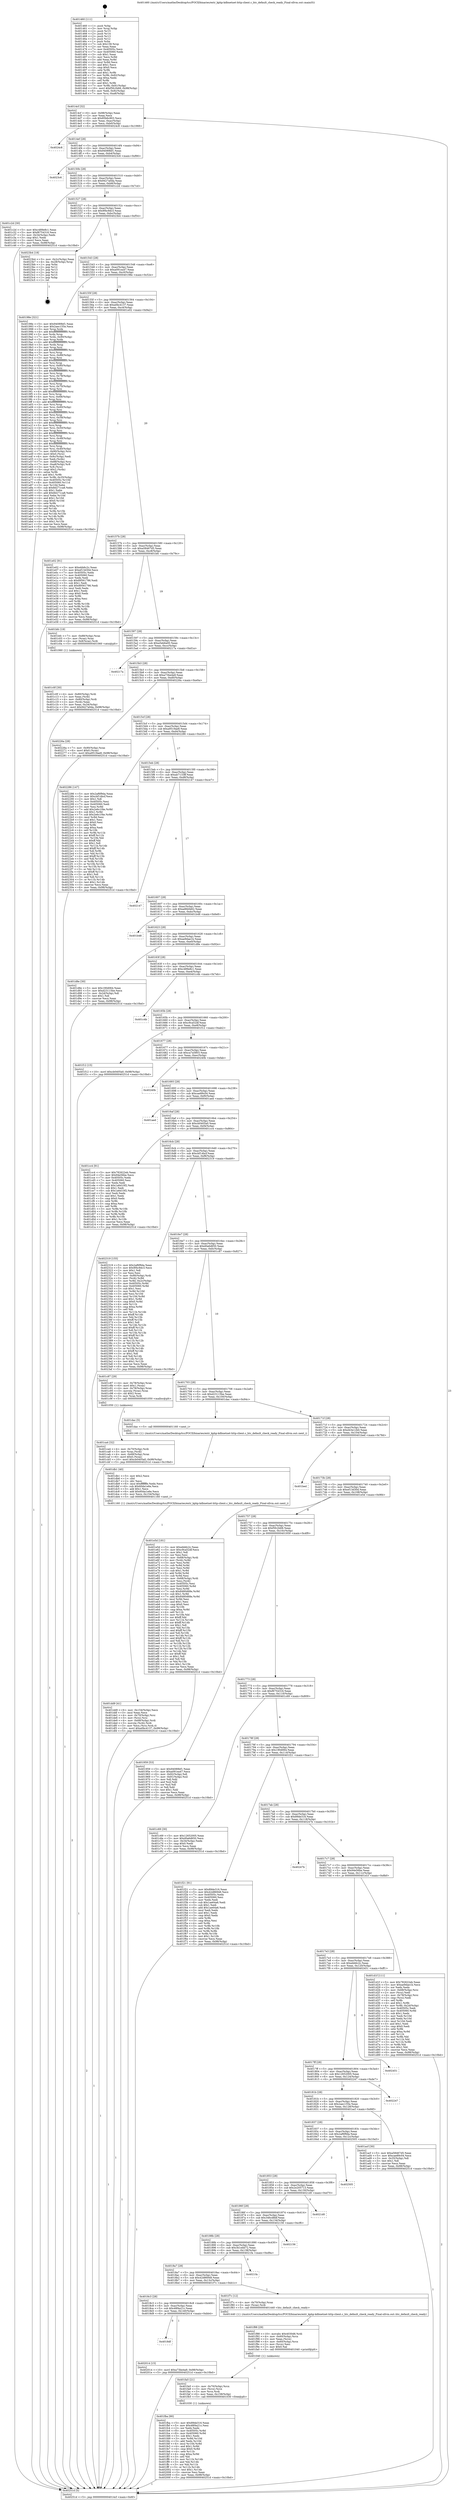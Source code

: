 digraph "0x401460" {
  label = "0x401460 (/mnt/c/Users/mathe/Desktop/tcc/POCII/binaries/extr_kphp-kdbnetnet-http-client.c_htc_default_check_ready_Final-ollvm.out::main(0))"
  labelloc = "t"
  node[shape=record]

  Entry [label="",width=0.3,height=0.3,shape=circle,fillcolor=black,style=filled]
  "0x4014cf" [label="{
     0x4014cf [32]\l
     | [instrs]\l
     &nbsp;&nbsp;0x4014cf \<+6\>: mov -0x98(%rbp),%eax\l
     &nbsp;&nbsp;0x4014d5 \<+2\>: mov %eax,%ecx\l
     &nbsp;&nbsp;0x4014d7 \<+6\>: sub $0x85b6c903,%ecx\l
     &nbsp;&nbsp;0x4014dd \<+6\>: mov %eax,-0xac(%rbp)\l
     &nbsp;&nbsp;0x4014e3 \<+6\>: mov %ecx,-0xb0(%rbp)\l
     &nbsp;&nbsp;0x4014e9 \<+6\>: je 00000000004024c8 \<main+0x1068\>\l
  }"]
  "0x4024c8" [label="{
     0x4024c8\l
  }", style=dashed]
  "0x4014ef" [label="{
     0x4014ef [28]\l
     | [instrs]\l
     &nbsp;&nbsp;0x4014ef \<+5\>: jmp 00000000004014f4 \<main+0x94\>\l
     &nbsp;&nbsp;0x4014f4 \<+6\>: mov -0xac(%rbp),%eax\l
     &nbsp;&nbsp;0x4014fa \<+5\>: sub $0x94089bf1,%eax\l
     &nbsp;&nbsp;0x4014ff \<+6\>: mov %eax,-0xb4(%rbp)\l
     &nbsp;&nbsp;0x401505 \<+6\>: je 00000000004023c6 \<main+0xf66\>\l
  }"]
  Exit [label="",width=0.3,height=0.3,shape=circle,fillcolor=black,style=filled,peripheries=2]
  "0x4023c6" [label="{
     0x4023c6\l
  }", style=dashed]
  "0x40150b" [label="{
     0x40150b [28]\l
     | [instrs]\l
     &nbsp;&nbsp;0x40150b \<+5\>: jmp 0000000000401510 \<main+0xb0\>\l
     &nbsp;&nbsp;0x401510 \<+6\>: mov -0xac(%rbp),%eax\l
     &nbsp;&nbsp;0x401516 \<+5\>: sub $0x9427a0da,%eax\l
     &nbsp;&nbsp;0x40151b \<+6\>: mov %eax,-0xb8(%rbp)\l
     &nbsp;&nbsp;0x401521 \<+6\>: je 0000000000401c2d \<main+0x7cd\>\l
  }"]
  "0x4018df" [label="{
     0x4018df\l
  }", style=dashed]
  "0x401c2d" [label="{
     0x401c2d [30]\l
     | [instrs]\l
     &nbsp;&nbsp;0x401c2d \<+5\>: mov $0xc489e8c1,%eax\l
     &nbsp;&nbsp;0x401c32 \<+5\>: mov $0xf6754316,%ecx\l
     &nbsp;&nbsp;0x401c37 \<+3\>: mov -0x34(%rbp),%edx\l
     &nbsp;&nbsp;0x401c3a \<+3\>: cmp $0x1,%edx\l
     &nbsp;&nbsp;0x401c3d \<+3\>: cmovl %ecx,%eax\l
     &nbsp;&nbsp;0x401c40 \<+6\>: mov %eax,-0x98(%rbp)\l
     &nbsp;&nbsp;0x401c46 \<+5\>: jmp 000000000040251d \<main+0x10bd\>\l
  }"]
  "0x401527" [label="{
     0x401527 [28]\l
     | [instrs]\l
     &nbsp;&nbsp;0x401527 \<+5\>: jmp 000000000040152c \<main+0xcc\>\l
     &nbsp;&nbsp;0x40152c \<+6\>: mov -0xac(%rbp),%eax\l
     &nbsp;&nbsp;0x401532 \<+5\>: sub $0x9f4c9dc3,%eax\l
     &nbsp;&nbsp;0x401537 \<+6\>: mov %eax,-0xbc(%rbp)\l
     &nbsp;&nbsp;0x40153d \<+6\>: je 00000000004023b4 \<main+0xf54\>\l
  }"]
  "0x402014" [label="{
     0x402014 [15]\l
     | [instrs]\l
     &nbsp;&nbsp;0x402014 \<+10\>: movl $0xa73be4a9,-0x98(%rbp)\l
     &nbsp;&nbsp;0x40201e \<+5\>: jmp 000000000040251d \<main+0x10bd\>\l
  }"]
  "0x4023b4" [label="{
     0x4023b4 [18]\l
     | [instrs]\l
     &nbsp;&nbsp;0x4023b4 \<+3\>: mov -0x2c(%rbp),%eax\l
     &nbsp;&nbsp;0x4023b7 \<+4\>: lea -0x28(%rbp),%rsp\l
     &nbsp;&nbsp;0x4023bb \<+1\>: pop %rbx\l
     &nbsp;&nbsp;0x4023bc \<+2\>: pop %r12\l
     &nbsp;&nbsp;0x4023be \<+2\>: pop %r13\l
     &nbsp;&nbsp;0x4023c0 \<+2\>: pop %r14\l
     &nbsp;&nbsp;0x4023c2 \<+2\>: pop %r15\l
     &nbsp;&nbsp;0x4023c4 \<+1\>: pop %rbp\l
     &nbsp;&nbsp;0x4023c5 \<+1\>: ret\l
  }"]
  "0x401543" [label="{
     0x401543 [28]\l
     | [instrs]\l
     &nbsp;&nbsp;0x401543 \<+5\>: jmp 0000000000401548 \<main+0xe8\>\l
     &nbsp;&nbsp;0x401548 \<+6\>: mov -0xac(%rbp),%eax\l
     &nbsp;&nbsp;0x40154e \<+5\>: sub $0xa091ea47,%eax\l
     &nbsp;&nbsp;0x401553 \<+6\>: mov %eax,-0xc0(%rbp)\l
     &nbsp;&nbsp;0x401559 \<+6\>: je 000000000040198e \<main+0x52e\>\l
  }"]
  "0x401fba" [label="{
     0x401fba [90]\l
     | [instrs]\l
     &nbsp;&nbsp;0x401fba \<+5\>: mov $0x89de316,%eax\l
     &nbsp;&nbsp;0x401fbf \<+5\>: mov $0x48f4a21c,%esi\l
     &nbsp;&nbsp;0x401fc4 \<+2\>: xor %edx,%edx\l
     &nbsp;&nbsp;0x401fc6 \<+8\>: mov 0x40505c,%r8d\l
     &nbsp;&nbsp;0x401fce \<+8\>: mov 0x405060,%r9d\l
     &nbsp;&nbsp;0x401fd6 \<+3\>: sub $0x1,%edx\l
     &nbsp;&nbsp;0x401fd9 \<+3\>: mov %r8d,%r10d\l
     &nbsp;&nbsp;0x401fdc \<+3\>: add %edx,%r10d\l
     &nbsp;&nbsp;0x401fdf \<+4\>: imul %r10d,%r8d\l
     &nbsp;&nbsp;0x401fe3 \<+4\>: and $0x1,%r8d\l
     &nbsp;&nbsp;0x401fe7 \<+4\>: cmp $0x0,%r8d\l
     &nbsp;&nbsp;0x401feb \<+4\>: sete %r11b\l
     &nbsp;&nbsp;0x401fef \<+4\>: cmp $0xa,%r9d\l
     &nbsp;&nbsp;0x401ff3 \<+3\>: setl %bl\l
     &nbsp;&nbsp;0x401ff6 \<+3\>: mov %r11b,%r14b\l
     &nbsp;&nbsp;0x401ff9 \<+3\>: and %bl,%r14b\l
     &nbsp;&nbsp;0x401ffc \<+3\>: xor %bl,%r11b\l
     &nbsp;&nbsp;0x401fff \<+3\>: or %r11b,%r14b\l
     &nbsp;&nbsp;0x402002 \<+4\>: test $0x1,%r14b\l
     &nbsp;&nbsp;0x402006 \<+3\>: cmovne %esi,%eax\l
     &nbsp;&nbsp;0x402009 \<+6\>: mov %eax,-0x98(%rbp)\l
     &nbsp;&nbsp;0x40200f \<+5\>: jmp 000000000040251d \<main+0x10bd\>\l
  }"]
  "0x40198e" [label="{
     0x40198e [321]\l
     | [instrs]\l
     &nbsp;&nbsp;0x40198e \<+5\>: mov $0x94089bf1,%eax\l
     &nbsp;&nbsp;0x401993 \<+5\>: mov $0x2aec155e,%ecx\l
     &nbsp;&nbsp;0x401998 \<+3\>: mov %rsp,%rdx\l
     &nbsp;&nbsp;0x40199b \<+4\>: add $0xfffffffffffffff0,%rdx\l
     &nbsp;&nbsp;0x40199f \<+3\>: mov %rdx,%rsp\l
     &nbsp;&nbsp;0x4019a2 \<+7\>: mov %rdx,-0x90(%rbp)\l
     &nbsp;&nbsp;0x4019a9 \<+3\>: mov %rsp,%rdx\l
     &nbsp;&nbsp;0x4019ac \<+4\>: add $0xfffffffffffffff0,%rdx\l
     &nbsp;&nbsp;0x4019b0 \<+3\>: mov %rdx,%rsp\l
     &nbsp;&nbsp;0x4019b3 \<+3\>: mov %rsp,%rsi\l
     &nbsp;&nbsp;0x4019b6 \<+4\>: add $0xfffffffffffffff0,%rsi\l
     &nbsp;&nbsp;0x4019ba \<+3\>: mov %rsi,%rsp\l
     &nbsp;&nbsp;0x4019bd \<+7\>: mov %rsi,-0x88(%rbp)\l
     &nbsp;&nbsp;0x4019c4 \<+3\>: mov %rsp,%rsi\l
     &nbsp;&nbsp;0x4019c7 \<+4\>: add $0xfffffffffffffff0,%rsi\l
     &nbsp;&nbsp;0x4019cb \<+3\>: mov %rsi,%rsp\l
     &nbsp;&nbsp;0x4019ce \<+4\>: mov %rsi,-0x80(%rbp)\l
     &nbsp;&nbsp;0x4019d2 \<+3\>: mov %rsp,%rsi\l
     &nbsp;&nbsp;0x4019d5 \<+4\>: add $0xfffffffffffffff0,%rsi\l
     &nbsp;&nbsp;0x4019d9 \<+3\>: mov %rsi,%rsp\l
     &nbsp;&nbsp;0x4019dc \<+4\>: mov %rsi,-0x78(%rbp)\l
     &nbsp;&nbsp;0x4019e0 \<+3\>: mov %rsp,%rsi\l
     &nbsp;&nbsp;0x4019e3 \<+4\>: add $0xfffffffffffffff0,%rsi\l
     &nbsp;&nbsp;0x4019e7 \<+3\>: mov %rsi,%rsp\l
     &nbsp;&nbsp;0x4019ea \<+4\>: mov %rsi,-0x70(%rbp)\l
     &nbsp;&nbsp;0x4019ee \<+3\>: mov %rsp,%rsi\l
     &nbsp;&nbsp;0x4019f1 \<+4\>: add $0xfffffffffffffff0,%rsi\l
     &nbsp;&nbsp;0x4019f5 \<+3\>: mov %rsi,%rsp\l
     &nbsp;&nbsp;0x4019f8 \<+4\>: mov %rsi,-0x68(%rbp)\l
     &nbsp;&nbsp;0x4019fc \<+3\>: mov %rsp,%rsi\l
     &nbsp;&nbsp;0x4019ff \<+4\>: add $0xfffffffffffffff0,%rsi\l
     &nbsp;&nbsp;0x401a03 \<+3\>: mov %rsi,%rsp\l
     &nbsp;&nbsp;0x401a06 \<+4\>: mov %rsi,-0x60(%rbp)\l
     &nbsp;&nbsp;0x401a0a \<+3\>: mov %rsp,%rsi\l
     &nbsp;&nbsp;0x401a0d \<+4\>: add $0xfffffffffffffff0,%rsi\l
     &nbsp;&nbsp;0x401a11 \<+3\>: mov %rsi,%rsp\l
     &nbsp;&nbsp;0x401a14 \<+4\>: mov %rsi,-0x58(%rbp)\l
     &nbsp;&nbsp;0x401a18 \<+3\>: mov %rsp,%rsi\l
     &nbsp;&nbsp;0x401a1b \<+4\>: add $0xfffffffffffffff0,%rsi\l
     &nbsp;&nbsp;0x401a1f \<+3\>: mov %rsi,%rsp\l
     &nbsp;&nbsp;0x401a22 \<+4\>: mov %rsi,-0x50(%rbp)\l
     &nbsp;&nbsp;0x401a26 \<+3\>: mov %rsp,%rsi\l
     &nbsp;&nbsp;0x401a29 \<+4\>: add $0xfffffffffffffff0,%rsi\l
     &nbsp;&nbsp;0x401a2d \<+3\>: mov %rsi,%rsp\l
     &nbsp;&nbsp;0x401a30 \<+4\>: mov %rsi,-0x48(%rbp)\l
     &nbsp;&nbsp;0x401a34 \<+3\>: mov %rsp,%rsi\l
     &nbsp;&nbsp;0x401a37 \<+4\>: add $0xfffffffffffffff0,%rsi\l
     &nbsp;&nbsp;0x401a3b \<+3\>: mov %rsi,%rsp\l
     &nbsp;&nbsp;0x401a3e \<+4\>: mov %rsi,-0x40(%rbp)\l
     &nbsp;&nbsp;0x401a42 \<+7\>: mov -0x90(%rbp),%rsi\l
     &nbsp;&nbsp;0x401a49 \<+6\>: movl $0x0,(%rsi)\l
     &nbsp;&nbsp;0x401a4f \<+6\>: mov -0x9c(%rbp),%edi\l
     &nbsp;&nbsp;0x401a55 \<+2\>: mov %edi,(%rdx)\l
     &nbsp;&nbsp;0x401a57 \<+7\>: mov -0x88(%rbp),%rsi\l
     &nbsp;&nbsp;0x401a5e \<+7\>: mov -0xa8(%rbp),%r8\l
     &nbsp;&nbsp;0x401a65 \<+3\>: mov %r8,(%rsi)\l
     &nbsp;&nbsp;0x401a68 \<+3\>: cmpl $0x2,(%rdx)\l
     &nbsp;&nbsp;0x401a6b \<+4\>: setne %r9b\l
     &nbsp;&nbsp;0x401a6f \<+4\>: and $0x1,%r9b\l
     &nbsp;&nbsp;0x401a73 \<+4\>: mov %r9b,-0x35(%rbp)\l
     &nbsp;&nbsp;0x401a77 \<+8\>: mov 0x40505c,%r10d\l
     &nbsp;&nbsp;0x401a7f \<+8\>: mov 0x405060,%r11d\l
     &nbsp;&nbsp;0x401a87 \<+3\>: mov %r10d,%ebx\l
     &nbsp;&nbsp;0x401a8a \<+6\>: sub $0x8d271ca8,%ebx\l
     &nbsp;&nbsp;0x401a90 \<+3\>: sub $0x1,%ebx\l
     &nbsp;&nbsp;0x401a93 \<+6\>: add $0x8d271ca8,%ebx\l
     &nbsp;&nbsp;0x401a99 \<+4\>: imul %ebx,%r10d\l
     &nbsp;&nbsp;0x401a9d \<+4\>: and $0x1,%r10d\l
     &nbsp;&nbsp;0x401aa1 \<+4\>: cmp $0x0,%r10d\l
     &nbsp;&nbsp;0x401aa5 \<+4\>: sete %r9b\l
     &nbsp;&nbsp;0x401aa9 \<+4\>: cmp $0xa,%r11d\l
     &nbsp;&nbsp;0x401aad \<+4\>: setl %r14b\l
     &nbsp;&nbsp;0x401ab1 \<+3\>: mov %r9b,%r15b\l
     &nbsp;&nbsp;0x401ab4 \<+3\>: and %r14b,%r15b\l
     &nbsp;&nbsp;0x401ab7 \<+3\>: xor %r14b,%r9b\l
     &nbsp;&nbsp;0x401aba \<+3\>: or %r9b,%r15b\l
     &nbsp;&nbsp;0x401abd \<+4\>: test $0x1,%r15b\l
     &nbsp;&nbsp;0x401ac1 \<+3\>: cmovne %ecx,%eax\l
     &nbsp;&nbsp;0x401ac4 \<+6\>: mov %eax,-0x98(%rbp)\l
     &nbsp;&nbsp;0x401aca \<+5\>: jmp 000000000040251d \<main+0x10bd\>\l
  }"]
  "0x40155f" [label="{
     0x40155f [28]\l
     | [instrs]\l
     &nbsp;&nbsp;0x40155f \<+5\>: jmp 0000000000401564 \<main+0x104\>\l
     &nbsp;&nbsp;0x401564 \<+6\>: mov -0xac(%rbp),%eax\l
     &nbsp;&nbsp;0x40156a \<+5\>: sub $0xa0bc4137,%eax\l
     &nbsp;&nbsp;0x40156f \<+6\>: mov %eax,-0xc4(%rbp)\l
     &nbsp;&nbsp;0x401575 \<+6\>: je 0000000000401e02 \<main+0x9a2\>\l
  }"]
  "0x401fa5" [label="{
     0x401fa5 [21]\l
     | [instrs]\l
     &nbsp;&nbsp;0x401fa5 \<+4\>: mov -0x70(%rbp),%rcx\l
     &nbsp;&nbsp;0x401fa9 \<+3\>: mov (%rcx),%rcx\l
     &nbsp;&nbsp;0x401fac \<+3\>: mov %rcx,%rdi\l
     &nbsp;&nbsp;0x401faf \<+6\>: mov %eax,-0x158(%rbp)\l
     &nbsp;&nbsp;0x401fb5 \<+5\>: call 0000000000401030 \<free@plt\>\l
     | [calls]\l
     &nbsp;&nbsp;0x401030 \{1\} (unknown)\l
  }"]
  "0x401e02" [label="{
     0x401e02 [91]\l
     | [instrs]\l
     &nbsp;&nbsp;0x401e02 \<+5\>: mov $0xebb6c2c,%eax\l
     &nbsp;&nbsp;0x401e07 \<+5\>: mov $0xef13d30d,%ecx\l
     &nbsp;&nbsp;0x401e0c \<+7\>: mov 0x40505c,%edx\l
     &nbsp;&nbsp;0x401e13 \<+7\>: mov 0x405060,%esi\l
     &nbsp;&nbsp;0x401e1a \<+2\>: mov %edx,%edi\l
     &nbsp;&nbsp;0x401e1c \<+6\>: sub $0x89561786,%edi\l
     &nbsp;&nbsp;0x401e22 \<+3\>: sub $0x1,%edi\l
     &nbsp;&nbsp;0x401e25 \<+6\>: add $0x89561786,%edi\l
     &nbsp;&nbsp;0x401e2b \<+3\>: imul %edi,%edx\l
     &nbsp;&nbsp;0x401e2e \<+3\>: and $0x1,%edx\l
     &nbsp;&nbsp;0x401e31 \<+3\>: cmp $0x0,%edx\l
     &nbsp;&nbsp;0x401e34 \<+4\>: sete %r8b\l
     &nbsp;&nbsp;0x401e38 \<+3\>: cmp $0xa,%esi\l
     &nbsp;&nbsp;0x401e3b \<+4\>: setl %r9b\l
     &nbsp;&nbsp;0x401e3f \<+3\>: mov %r8b,%r10b\l
     &nbsp;&nbsp;0x401e42 \<+3\>: and %r9b,%r10b\l
     &nbsp;&nbsp;0x401e45 \<+3\>: xor %r9b,%r8b\l
     &nbsp;&nbsp;0x401e48 \<+3\>: or %r8b,%r10b\l
     &nbsp;&nbsp;0x401e4b \<+4\>: test $0x1,%r10b\l
     &nbsp;&nbsp;0x401e4f \<+3\>: cmovne %ecx,%eax\l
     &nbsp;&nbsp;0x401e52 \<+6\>: mov %eax,-0x98(%rbp)\l
     &nbsp;&nbsp;0x401e58 \<+5\>: jmp 000000000040251d \<main+0x10bd\>\l
  }"]
  "0x40157b" [label="{
     0x40157b [28]\l
     | [instrs]\l
     &nbsp;&nbsp;0x40157b \<+5\>: jmp 0000000000401580 \<main+0x120\>\l
     &nbsp;&nbsp;0x401580 \<+6\>: mov -0xac(%rbp),%eax\l
     &nbsp;&nbsp;0x401586 \<+5\>: sub $0xa58467d5,%eax\l
     &nbsp;&nbsp;0x40158b \<+6\>: mov %eax,-0xc8(%rbp)\l
     &nbsp;&nbsp;0x401591 \<+6\>: je 0000000000401bfc \<main+0x79c\>\l
  }"]
  "0x401f88" [label="{
     0x401f88 [29]\l
     | [instrs]\l
     &nbsp;&nbsp;0x401f88 \<+10\>: movabs $0x4030d6,%rdi\l
     &nbsp;&nbsp;0x401f92 \<+4\>: mov -0x60(%rbp),%rcx\l
     &nbsp;&nbsp;0x401f96 \<+2\>: mov %eax,(%rcx)\l
     &nbsp;&nbsp;0x401f98 \<+4\>: mov -0x60(%rbp),%rcx\l
     &nbsp;&nbsp;0x401f9c \<+2\>: mov (%rcx),%esi\l
     &nbsp;&nbsp;0x401f9e \<+2\>: mov $0x0,%al\l
     &nbsp;&nbsp;0x401fa0 \<+5\>: call 0000000000401040 \<printf@plt\>\l
     | [calls]\l
     &nbsp;&nbsp;0x401040 \{1\} (unknown)\l
  }"]
  "0x401bfc" [label="{
     0x401bfc [19]\l
     | [instrs]\l
     &nbsp;&nbsp;0x401bfc \<+7\>: mov -0x88(%rbp),%rax\l
     &nbsp;&nbsp;0x401c03 \<+3\>: mov (%rax),%rax\l
     &nbsp;&nbsp;0x401c06 \<+4\>: mov 0x8(%rax),%rdi\l
     &nbsp;&nbsp;0x401c0a \<+5\>: call 0000000000401060 \<atoi@plt\>\l
     | [calls]\l
     &nbsp;&nbsp;0x401060 \{1\} (unknown)\l
  }"]
  "0x401597" [label="{
     0x401597 [28]\l
     | [instrs]\l
     &nbsp;&nbsp;0x401597 \<+5\>: jmp 000000000040159c \<main+0x13c\>\l
     &nbsp;&nbsp;0x40159c \<+6\>: mov -0xac(%rbp),%eax\l
     &nbsp;&nbsp;0x4015a2 \<+5\>: sub $0xa5eb6a00,%eax\l
     &nbsp;&nbsp;0x4015a7 \<+6\>: mov %eax,-0xcc(%rbp)\l
     &nbsp;&nbsp;0x4015ad \<+6\>: je 000000000040217a \<main+0xd1a\>\l
  }"]
  "0x4018c3" [label="{
     0x4018c3 [28]\l
     | [instrs]\l
     &nbsp;&nbsp;0x4018c3 \<+5\>: jmp 00000000004018c8 \<main+0x468\>\l
     &nbsp;&nbsp;0x4018c8 \<+6\>: mov -0xac(%rbp),%eax\l
     &nbsp;&nbsp;0x4018ce \<+5\>: sub $0x48f4a21c,%eax\l
     &nbsp;&nbsp;0x4018d3 \<+6\>: mov %eax,-0x140(%rbp)\l
     &nbsp;&nbsp;0x4018d9 \<+6\>: je 0000000000402014 \<main+0xbb4\>\l
  }"]
  "0x40217a" [label="{
     0x40217a\l
  }", style=dashed]
  "0x4015b3" [label="{
     0x4015b3 [28]\l
     | [instrs]\l
     &nbsp;&nbsp;0x4015b3 \<+5\>: jmp 00000000004015b8 \<main+0x158\>\l
     &nbsp;&nbsp;0x4015b8 \<+6\>: mov -0xac(%rbp),%eax\l
     &nbsp;&nbsp;0x4015be \<+5\>: sub $0xa73be4a9,%eax\l
     &nbsp;&nbsp;0x4015c3 \<+6\>: mov %eax,-0xd0(%rbp)\l
     &nbsp;&nbsp;0x4015c9 \<+6\>: je 000000000040226a \<main+0xe0a\>\l
  }"]
  "0x401f7c" [label="{
     0x401f7c [12]\l
     | [instrs]\l
     &nbsp;&nbsp;0x401f7c \<+4\>: mov -0x70(%rbp),%rax\l
     &nbsp;&nbsp;0x401f80 \<+3\>: mov (%rax),%rdi\l
     &nbsp;&nbsp;0x401f83 \<+5\>: call 0000000000401440 \<htc_default_check_ready\>\l
     | [calls]\l
     &nbsp;&nbsp;0x401440 \{1\} (/mnt/c/Users/mathe/Desktop/tcc/POCII/binaries/extr_kphp-kdbnetnet-http-client.c_htc_default_check_ready_Final-ollvm.out::htc_default_check_ready)\l
  }"]
  "0x40226a" [label="{
     0x40226a [28]\l
     | [instrs]\l
     &nbsp;&nbsp;0x40226a \<+7\>: mov -0x90(%rbp),%rax\l
     &nbsp;&nbsp;0x402271 \<+6\>: movl $0x0,(%rax)\l
     &nbsp;&nbsp;0x402277 \<+10\>: movl $0xa9519ae8,-0x98(%rbp)\l
     &nbsp;&nbsp;0x402281 \<+5\>: jmp 000000000040251d \<main+0x10bd\>\l
  }"]
  "0x4015cf" [label="{
     0x4015cf [28]\l
     | [instrs]\l
     &nbsp;&nbsp;0x4015cf \<+5\>: jmp 00000000004015d4 \<main+0x174\>\l
     &nbsp;&nbsp;0x4015d4 \<+6\>: mov -0xac(%rbp),%eax\l
     &nbsp;&nbsp;0x4015da \<+5\>: sub $0xa9519ae8,%eax\l
     &nbsp;&nbsp;0x4015df \<+6\>: mov %eax,-0xd4(%rbp)\l
     &nbsp;&nbsp;0x4015e5 \<+6\>: je 0000000000402286 \<main+0xe26\>\l
  }"]
  "0x4018a7" [label="{
     0x4018a7 [28]\l
     | [instrs]\l
     &nbsp;&nbsp;0x4018a7 \<+5\>: jmp 00000000004018ac \<main+0x44c\>\l
     &nbsp;&nbsp;0x4018ac \<+6\>: mov -0xac(%rbp),%eax\l
     &nbsp;&nbsp;0x4018b2 \<+5\>: sub $0x42d86948,%eax\l
     &nbsp;&nbsp;0x4018b7 \<+6\>: mov %eax,-0x13c(%rbp)\l
     &nbsp;&nbsp;0x4018bd \<+6\>: je 0000000000401f7c \<main+0xb1c\>\l
  }"]
  "0x402286" [label="{
     0x402286 [147]\l
     | [instrs]\l
     &nbsp;&nbsp;0x402286 \<+5\>: mov $0x2af6f9da,%eax\l
     &nbsp;&nbsp;0x40228b \<+5\>: mov $0xcbf14bcf,%ecx\l
     &nbsp;&nbsp;0x402290 \<+2\>: mov $0x1,%dl\l
     &nbsp;&nbsp;0x402292 \<+7\>: mov 0x40505c,%esi\l
     &nbsp;&nbsp;0x402299 \<+7\>: mov 0x405060,%edi\l
     &nbsp;&nbsp;0x4022a0 \<+3\>: mov %esi,%r8d\l
     &nbsp;&nbsp;0x4022a3 \<+7\>: add $0x2e6c1f4e,%r8d\l
     &nbsp;&nbsp;0x4022aa \<+4\>: sub $0x1,%r8d\l
     &nbsp;&nbsp;0x4022ae \<+7\>: sub $0x2e6c1f4e,%r8d\l
     &nbsp;&nbsp;0x4022b5 \<+4\>: imul %r8d,%esi\l
     &nbsp;&nbsp;0x4022b9 \<+3\>: and $0x1,%esi\l
     &nbsp;&nbsp;0x4022bc \<+3\>: cmp $0x0,%esi\l
     &nbsp;&nbsp;0x4022bf \<+4\>: sete %r9b\l
     &nbsp;&nbsp;0x4022c3 \<+3\>: cmp $0xa,%edi\l
     &nbsp;&nbsp;0x4022c6 \<+4\>: setl %r10b\l
     &nbsp;&nbsp;0x4022ca \<+3\>: mov %r9b,%r11b\l
     &nbsp;&nbsp;0x4022cd \<+4\>: xor $0xff,%r11b\l
     &nbsp;&nbsp;0x4022d1 \<+3\>: mov %r10b,%bl\l
     &nbsp;&nbsp;0x4022d4 \<+3\>: xor $0xff,%bl\l
     &nbsp;&nbsp;0x4022d7 \<+3\>: xor $0x1,%dl\l
     &nbsp;&nbsp;0x4022da \<+3\>: mov %r11b,%r14b\l
     &nbsp;&nbsp;0x4022dd \<+4\>: and $0xff,%r14b\l
     &nbsp;&nbsp;0x4022e1 \<+3\>: and %dl,%r9b\l
     &nbsp;&nbsp;0x4022e4 \<+3\>: mov %bl,%r15b\l
     &nbsp;&nbsp;0x4022e7 \<+4\>: and $0xff,%r15b\l
     &nbsp;&nbsp;0x4022eb \<+3\>: and %dl,%r10b\l
     &nbsp;&nbsp;0x4022ee \<+3\>: or %r9b,%r14b\l
     &nbsp;&nbsp;0x4022f1 \<+3\>: or %r10b,%r15b\l
     &nbsp;&nbsp;0x4022f4 \<+3\>: xor %r15b,%r14b\l
     &nbsp;&nbsp;0x4022f7 \<+3\>: or %bl,%r11b\l
     &nbsp;&nbsp;0x4022fa \<+4\>: xor $0xff,%r11b\l
     &nbsp;&nbsp;0x4022fe \<+3\>: or $0x1,%dl\l
     &nbsp;&nbsp;0x402301 \<+3\>: and %dl,%r11b\l
     &nbsp;&nbsp;0x402304 \<+3\>: or %r11b,%r14b\l
     &nbsp;&nbsp;0x402307 \<+4\>: test $0x1,%r14b\l
     &nbsp;&nbsp;0x40230b \<+3\>: cmovne %ecx,%eax\l
     &nbsp;&nbsp;0x40230e \<+6\>: mov %eax,-0x98(%rbp)\l
     &nbsp;&nbsp;0x402314 \<+5\>: jmp 000000000040251d \<main+0x10bd\>\l
  }"]
  "0x4015eb" [label="{
     0x4015eb [28]\l
     | [instrs]\l
     &nbsp;&nbsp;0x4015eb \<+5\>: jmp 00000000004015f0 \<main+0x190\>\l
     &nbsp;&nbsp;0x4015f0 \<+6\>: mov -0xac(%rbp),%eax\l
     &nbsp;&nbsp;0x4015f6 \<+5\>: sub $0xab7133ff,%eax\l
     &nbsp;&nbsp;0x4015fb \<+6\>: mov %eax,-0xd8(%rbp)\l
     &nbsp;&nbsp;0x401601 \<+6\>: je 0000000000402147 \<main+0xce7\>\l
  }"]
  "0x4021fa" [label="{
     0x4021fa\l
  }", style=dashed]
  "0x402147" [label="{
     0x402147\l
  }", style=dashed]
  "0x401607" [label="{
     0x401607 [28]\l
     | [instrs]\l
     &nbsp;&nbsp;0x401607 \<+5\>: jmp 000000000040160c \<main+0x1ac\>\l
     &nbsp;&nbsp;0x40160c \<+6\>: mov -0xac(%rbp),%eax\l
     &nbsp;&nbsp;0x401612 \<+5\>: sub $0xad6b0e62,%eax\l
     &nbsp;&nbsp;0x401617 \<+6\>: mov %eax,-0xdc(%rbp)\l
     &nbsp;&nbsp;0x40161d \<+6\>: je 0000000000401b48 \<main+0x6e8\>\l
  }"]
  "0x40188b" [label="{
     0x40188b [28]\l
     | [instrs]\l
     &nbsp;&nbsp;0x40188b \<+5\>: jmp 0000000000401890 \<main+0x430\>\l
     &nbsp;&nbsp;0x401890 \<+6\>: mov -0xac(%rbp),%eax\l
     &nbsp;&nbsp;0x401896 \<+5\>: sub $0x3b1ebb72,%eax\l
     &nbsp;&nbsp;0x40189b \<+6\>: mov %eax,-0x138(%rbp)\l
     &nbsp;&nbsp;0x4018a1 \<+6\>: je 00000000004021fa \<main+0xd9a\>\l
  }"]
  "0x401b48" [label="{
     0x401b48\l
  }", style=dashed]
  "0x401623" [label="{
     0x401623 [28]\l
     | [instrs]\l
     &nbsp;&nbsp;0x401623 \<+5\>: jmp 0000000000401628 \<main+0x1c8\>\l
     &nbsp;&nbsp;0x401628 \<+6\>: mov -0xac(%rbp),%eax\l
     &nbsp;&nbsp;0x40162e \<+5\>: sub $0xae9dae1b,%eax\l
     &nbsp;&nbsp;0x401633 \<+6\>: mov %eax,-0xe0(%rbp)\l
     &nbsp;&nbsp;0x401639 \<+6\>: je 0000000000401d8e \<main+0x92e\>\l
  }"]
  "0x402156" [label="{
     0x402156\l
  }", style=dashed]
  "0x401d8e" [label="{
     0x401d8e [30]\l
     | [instrs]\l
     &nbsp;&nbsp;0x401d8e \<+5\>: mov $0x190d064,%eax\l
     &nbsp;&nbsp;0x401d93 \<+5\>: mov $0xd23115be,%ecx\l
     &nbsp;&nbsp;0x401d98 \<+3\>: mov -0x2d(%rbp),%dl\l
     &nbsp;&nbsp;0x401d9b \<+3\>: test $0x1,%dl\l
     &nbsp;&nbsp;0x401d9e \<+3\>: cmovne %ecx,%eax\l
     &nbsp;&nbsp;0x401da1 \<+6\>: mov %eax,-0x98(%rbp)\l
     &nbsp;&nbsp;0x401da7 \<+5\>: jmp 000000000040251d \<main+0x10bd\>\l
  }"]
  "0x40163f" [label="{
     0x40163f [28]\l
     | [instrs]\l
     &nbsp;&nbsp;0x40163f \<+5\>: jmp 0000000000401644 \<main+0x1e4\>\l
     &nbsp;&nbsp;0x401644 \<+6\>: mov -0xac(%rbp),%eax\l
     &nbsp;&nbsp;0x40164a \<+5\>: sub $0xc489e8c1,%eax\l
     &nbsp;&nbsp;0x40164f \<+6\>: mov %eax,-0xe4(%rbp)\l
     &nbsp;&nbsp;0x401655 \<+6\>: je 0000000000401c4b \<main+0x7eb\>\l
  }"]
  "0x40186f" [label="{
     0x40186f [28]\l
     | [instrs]\l
     &nbsp;&nbsp;0x40186f \<+5\>: jmp 0000000000401874 \<main+0x414\>\l
     &nbsp;&nbsp;0x401874 \<+6\>: mov -0xac(%rbp),%eax\l
     &nbsp;&nbsp;0x40187a \<+5\>: sub $0x346cd8df,%eax\l
     &nbsp;&nbsp;0x40187f \<+6\>: mov %eax,-0x134(%rbp)\l
     &nbsp;&nbsp;0x401885 \<+6\>: je 0000000000402156 \<main+0xcf6\>\l
  }"]
  "0x401c4b" [label="{
     0x401c4b\l
  }", style=dashed]
  "0x40165b" [label="{
     0x40165b [28]\l
     | [instrs]\l
     &nbsp;&nbsp;0x40165b \<+5\>: jmp 0000000000401660 \<main+0x200\>\l
     &nbsp;&nbsp;0x401660 \<+6\>: mov -0xac(%rbp),%eax\l
     &nbsp;&nbsp;0x401666 \<+5\>: sub $0xc9ca52df,%eax\l
     &nbsp;&nbsp;0x40166b \<+6\>: mov %eax,-0xe8(%rbp)\l
     &nbsp;&nbsp;0x401671 \<+6\>: je 0000000000401f12 \<main+0xab2\>\l
  }"]
  "0x4021d0" [label="{
     0x4021d0\l
  }", style=dashed]
  "0x401f12" [label="{
     0x401f12 [15]\l
     | [instrs]\l
     &nbsp;&nbsp;0x401f12 \<+10\>: movl $0xcb0405a0,-0x98(%rbp)\l
     &nbsp;&nbsp;0x401f1c \<+5\>: jmp 000000000040251d \<main+0x10bd\>\l
  }"]
  "0x401677" [label="{
     0x401677 [28]\l
     | [instrs]\l
     &nbsp;&nbsp;0x401677 \<+5\>: jmp 000000000040167c \<main+0x21c\>\l
     &nbsp;&nbsp;0x40167c \<+6\>: mov -0xac(%rbp),%eax\l
     &nbsp;&nbsp;0x401682 \<+5\>: sub $0xca7a5803,%eax\l
     &nbsp;&nbsp;0x401687 \<+6\>: mov %eax,-0xec(%rbp)\l
     &nbsp;&nbsp;0x40168d \<+6\>: je 000000000040240b \<main+0xfab\>\l
  }"]
  "0x401853" [label="{
     0x401853 [28]\l
     | [instrs]\l
     &nbsp;&nbsp;0x401853 \<+5\>: jmp 0000000000401858 \<main+0x3f8\>\l
     &nbsp;&nbsp;0x401858 \<+6\>: mov -0xac(%rbp),%eax\l
     &nbsp;&nbsp;0x40185e \<+5\>: sub $0x2e205713,%eax\l
     &nbsp;&nbsp;0x401863 \<+6\>: mov %eax,-0x130(%rbp)\l
     &nbsp;&nbsp;0x401869 \<+6\>: je 00000000004021d0 \<main+0xd70\>\l
  }"]
  "0x40240b" [label="{
     0x40240b\l
  }", style=dashed]
  "0x401693" [label="{
     0x401693 [28]\l
     | [instrs]\l
     &nbsp;&nbsp;0x401693 \<+5\>: jmp 0000000000401698 \<main+0x238\>\l
     &nbsp;&nbsp;0x401698 \<+6\>: mov -0xac(%rbp),%eax\l
     &nbsp;&nbsp;0x40169e \<+5\>: sub $0xcae89c04,%eax\l
     &nbsp;&nbsp;0x4016a3 \<+6\>: mov %eax,-0xf0(%rbp)\l
     &nbsp;&nbsp;0x4016a9 \<+6\>: je 0000000000401aed \<main+0x68d\>\l
  }"]
  "0x402505" [label="{
     0x402505\l
  }", style=dashed]
  "0x401aed" [label="{
     0x401aed\l
  }", style=dashed]
  "0x4016af" [label="{
     0x4016af [28]\l
     | [instrs]\l
     &nbsp;&nbsp;0x4016af \<+5\>: jmp 00000000004016b4 \<main+0x254\>\l
     &nbsp;&nbsp;0x4016b4 \<+6\>: mov -0xac(%rbp),%eax\l
     &nbsp;&nbsp;0x4016ba \<+5\>: sub $0xcb0405a0,%eax\l
     &nbsp;&nbsp;0x4016bf \<+6\>: mov %eax,-0xf4(%rbp)\l
     &nbsp;&nbsp;0x4016c5 \<+6\>: je 0000000000401cc4 \<main+0x864\>\l
  }"]
  "0x401dd9" [label="{
     0x401dd9 [41]\l
     | [instrs]\l
     &nbsp;&nbsp;0x401dd9 \<+6\>: mov -0x154(%rbp),%ecx\l
     &nbsp;&nbsp;0x401ddf \<+3\>: imul %eax,%ecx\l
     &nbsp;&nbsp;0x401de2 \<+4\>: mov -0x70(%rbp),%rsi\l
     &nbsp;&nbsp;0x401de6 \<+3\>: mov (%rsi),%rsi\l
     &nbsp;&nbsp;0x401de9 \<+4\>: mov -0x68(%rbp),%rdi\l
     &nbsp;&nbsp;0x401ded \<+3\>: movslq (%rdi),%rdi\l
     &nbsp;&nbsp;0x401df0 \<+3\>: mov %ecx,(%rsi,%rdi,4)\l
     &nbsp;&nbsp;0x401df3 \<+10\>: movl $0xa0bc4137,-0x98(%rbp)\l
     &nbsp;&nbsp;0x401dfd \<+5\>: jmp 000000000040251d \<main+0x10bd\>\l
  }"]
  "0x401cc4" [label="{
     0x401cc4 [91]\l
     | [instrs]\l
     &nbsp;&nbsp;0x401cc4 \<+5\>: mov $0x782622eb,%eax\l
     &nbsp;&nbsp;0x401cc9 \<+5\>: mov $0x94e56be,%ecx\l
     &nbsp;&nbsp;0x401cce \<+7\>: mov 0x40505c,%edx\l
     &nbsp;&nbsp;0x401cd5 \<+7\>: mov 0x405060,%esi\l
     &nbsp;&nbsp;0x401cdc \<+2\>: mov %edx,%edi\l
     &nbsp;&nbsp;0x401cde \<+6\>: add $0x1a6d10f2,%edi\l
     &nbsp;&nbsp;0x401ce4 \<+3\>: sub $0x1,%edi\l
     &nbsp;&nbsp;0x401ce7 \<+6\>: sub $0x1a6d10f2,%edi\l
     &nbsp;&nbsp;0x401ced \<+3\>: imul %edi,%edx\l
     &nbsp;&nbsp;0x401cf0 \<+3\>: and $0x1,%edx\l
     &nbsp;&nbsp;0x401cf3 \<+3\>: cmp $0x0,%edx\l
     &nbsp;&nbsp;0x401cf6 \<+4\>: sete %r8b\l
     &nbsp;&nbsp;0x401cfa \<+3\>: cmp $0xa,%esi\l
     &nbsp;&nbsp;0x401cfd \<+4\>: setl %r9b\l
     &nbsp;&nbsp;0x401d01 \<+3\>: mov %r8b,%r10b\l
     &nbsp;&nbsp;0x401d04 \<+3\>: and %r9b,%r10b\l
     &nbsp;&nbsp;0x401d07 \<+3\>: xor %r9b,%r8b\l
     &nbsp;&nbsp;0x401d0a \<+3\>: or %r8b,%r10b\l
     &nbsp;&nbsp;0x401d0d \<+4\>: test $0x1,%r10b\l
     &nbsp;&nbsp;0x401d11 \<+3\>: cmovne %ecx,%eax\l
     &nbsp;&nbsp;0x401d14 \<+6\>: mov %eax,-0x98(%rbp)\l
     &nbsp;&nbsp;0x401d1a \<+5\>: jmp 000000000040251d \<main+0x10bd\>\l
  }"]
  "0x4016cb" [label="{
     0x4016cb [28]\l
     | [instrs]\l
     &nbsp;&nbsp;0x4016cb \<+5\>: jmp 00000000004016d0 \<main+0x270\>\l
     &nbsp;&nbsp;0x4016d0 \<+6\>: mov -0xac(%rbp),%eax\l
     &nbsp;&nbsp;0x4016d6 \<+5\>: sub $0xcbf14bcf,%eax\l
     &nbsp;&nbsp;0x4016db \<+6\>: mov %eax,-0xf8(%rbp)\l
     &nbsp;&nbsp;0x4016e1 \<+6\>: je 0000000000402319 \<main+0xeb9\>\l
  }"]
  "0x401db1" [label="{
     0x401db1 [40]\l
     | [instrs]\l
     &nbsp;&nbsp;0x401db1 \<+5\>: mov $0x2,%ecx\l
     &nbsp;&nbsp;0x401db6 \<+1\>: cltd\l
     &nbsp;&nbsp;0x401db7 \<+2\>: idiv %ecx\l
     &nbsp;&nbsp;0x401db9 \<+6\>: imul $0xfffffffe,%edx,%ecx\l
     &nbsp;&nbsp;0x401dbf \<+6\>: sub $0x60da1e6e,%ecx\l
     &nbsp;&nbsp;0x401dc5 \<+3\>: add $0x1,%ecx\l
     &nbsp;&nbsp;0x401dc8 \<+6\>: add $0x60da1e6e,%ecx\l
     &nbsp;&nbsp;0x401dce \<+6\>: mov %ecx,-0x154(%rbp)\l
     &nbsp;&nbsp;0x401dd4 \<+5\>: call 0000000000401160 \<next_i\>\l
     | [calls]\l
     &nbsp;&nbsp;0x401160 \{1\} (/mnt/c/Users/mathe/Desktop/tcc/POCII/binaries/extr_kphp-kdbnetnet-http-client.c_htc_default_check_ready_Final-ollvm.out::next_i)\l
  }"]
  "0x402319" [label="{
     0x402319 [155]\l
     | [instrs]\l
     &nbsp;&nbsp;0x402319 \<+5\>: mov $0x2af6f9da,%eax\l
     &nbsp;&nbsp;0x40231e \<+5\>: mov $0x9f4c9dc3,%ecx\l
     &nbsp;&nbsp;0x402323 \<+2\>: mov $0x1,%dl\l
     &nbsp;&nbsp;0x402325 \<+2\>: xor %esi,%esi\l
     &nbsp;&nbsp;0x402327 \<+7\>: mov -0x90(%rbp),%rdi\l
     &nbsp;&nbsp;0x40232e \<+3\>: mov (%rdi),%r8d\l
     &nbsp;&nbsp;0x402331 \<+4\>: mov %r8d,-0x2c(%rbp)\l
     &nbsp;&nbsp;0x402335 \<+8\>: mov 0x40505c,%r8d\l
     &nbsp;&nbsp;0x40233d \<+8\>: mov 0x405060,%r9d\l
     &nbsp;&nbsp;0x402345 \<+3\>: sub $0x1,%esi\l
     &nbsp;&nbsp;0x402348 \<+3\>: mov %r8d,%r10d\l
     &nbsp;&nbsp;0x40234b \<+3\>: add %esi,%r10d\l
     &nbsp;&nbsp;0x40234e \<+4\>: imul %r10d,%r8d\l
     &nbsp;&nbsp;0x402352 \<+4\>: and $0x1,%r8d\l
     &nbsp;&nbsp;0x402356 \<+4\>: cmp $0x0,%r8d\l
     &nbsp;&nbsp;0x40235a \<+4\>: sete %r11b\l
     &nbsp;&nbsp;0x40235e \<+4\>: cmp $0xa,%r9d\l
     &nbsp;&nbsp;0x402362 \<+3\>: setl %bl\l
     &nbsp;&nbsp;0x402365 \<+3\>: mov %r11b,%r14b\l
     &nbsp;&nbsp;0x402368 \<+4\>: xor $0xff,%r14b\l
     &nbsp;&nbsp;0x40236c \<+3\>: mov %bl,%r15b\l
     &nbsp;&nbsp;0x40236f \<+4\>: xor $0xff,%r15b\l
     &nbsp;&nbsp;0x402373 \<+3\>: xor $0x1,%dl\l
     &nbsp;&nbsp;0x402376 \<+3\>: mov %r14b,%r12b\l
     &nbsp;&nbsp;0x402379 \<+4\>: and $0xff,%r12b\l
     &nbsp;&nbsp;0x40237d \<+3\>: and %dl,%r11b\l
     &nbsp;&nbsp;0x402380 \<+3\>: mov %r15b,%r13b\l
     &nbsp;&nbsp;0x402383 \<+4\>: and $0xff,%r13b\l
     &nbsp;&nbsp;0x402387 \<+2\>: and %dl,%bl\l
     &nbsp;&nbsp;0x402389 \<+3\>: or %r11b,%r12b\l
     &nbsp;&nbsp;0x40238c \<+3\>: or %bl,%r13b\l
     &nbsp;&nbsp;0x40238f \<+3\>: xor %r13b,%r12b\l
     &nbsp;&nbsp;0x402392 \<+3\>: or %r15b,%r14b\l
     &nbsp;&nbsp;0x402395 \<+4\>: xor $0xff,%r14b\l
     &nbsp;&nbsp;0x402399 \<+3\>: or $0x1,%dl\l
     &nbsp;&nbsp;0x40239c \<+3\>: and %dl,%r14b\l
     &nbsp;&nbsp;0x40239f \<+3\>: or %r14b,%r12b\l
     &nbsp;&nbsp;0x4023a2 \<+4\>: test $0x1,%r12b\l
     &nbsp;&nbsp;0x4023a6 \<+3\>: cmovne %ecx,%eax\l
     &nbsp;&nbsp;0x4023a9 \<+6\>: mov %eax,-0x98(%rbp)\l
     &nbsp;&nbsp;0x4023af \<+5\>: jmp 000000000040251d \<main+0x10bd\>\l
  }"]
  "0x4016e7" [label="{
     0x4016e7 [28]\l
     | [instrs]\l
     &nbsp;&nbsp;0x4016e7 \<+5\>: jmp 00000000004016ec \<main+0x28c\>\l
     &nbsp;&nbsp;0x4016ec \<+6\>: mov -0xac(%rbp),%eax\l
     &nbsp;&nbsp;0x4016f2 \<+5\>: sub $0xd0a6d650,%eax\l
     &nbsp;&nbsp;0x4016f7 \<+6\>: mov %eax,-0xfc(%rbp)\l
     &nbsp;&nbsp;0x4016fd \<+6\>: je 0000000000401c87 \<main+0x827\>\l
  }"]
  "0x401ca4" [label="{
     0x401ca4 [32]\l
     | [instrs]\l
     &nbsp;&nbsp;0x401ca4 \<+4\>: mov -0x70(%rbp),%rdi\l
     &nbsp;&nbsp;0x401ca8 \<+3\>: mov %rax,(%rdi)\l
     &nbsp;&nbsp;0x401cab \<+4\>: mov -0x68(%rbp),%rax\l
     &nbsp;&nbsp;0x401caf \<+6\>: movl $0x0,(%rax)\l
     &nbsp;&nbsp;0x401cb5 \<+10\>: movl $0xcb0405a0,-0x98(%rbp)\l
     &nbsp;&nbsp;0x401cbf \<+5\>: jmp 000000000040251d \<main+0x10bd\>\l
  }"]
  "0x401c87" [label="{
     0x401c87 [29]\l
     | [instrs]\l
     &nbsp;&nbsp;0x401c87 \<+4\>: mov -0x78(%rbp),%rax\l
     &nbsp;&nbsp;0x401c8b \<+6\>: movl $0x1,(%rax)\l
     &nbsp;&nbsp;0x401c91 \<+4\>: mov -0x78(%rbp),%rax\l
     &nbsp;&nbsp;0x401c95 \<+3\>: movslq (%rax),%rax\l
     &nbsp;&nbsp;0x401c98 \<+4\>: shl $0x2,%rax\l
     &nbsp;&nbsp;0x401c9c \<+3\>: mov %rax,%rdi\l
     &nbsp;&nbsp;0x401c9f \<+5\>: call 0000000000401050 \<malloc@plt\>\l
     | [calls]\l
     &nbsp;&nbsp;0x401050 \{1\} (unknown)\l
  }"]
  "0x401703" [label="{
     0x401703 [28]\l
     | [instrs]\l
     &nbsp;&nbsp;0x401703 \<+5\>: jmp 0000000000401708 \<main+0x2a8\>\l
     &nbsp;&nbsp;0x401708 \<+6\>: mov -0xac(%rbp),%eax\l
     &nbsp;&nbsp;0x40170e \<+5\>: sub $0xd23115be,%eax\l
     &nbsp;&nbsp;0x401713 \<+6\>: mov %eax,-0x100(%rbp)\l
     &nbsp;&nbsp;0x401719 \<+6\>: je 0000000000401dac \<main+0x94c\>\l
  }"]
  "0x401c0f" [label="{
     0x401c0f [30]\l
     | [instrs]\l
     &nbsp;&nbsp;0x401c0f \<+4\>: mov -0x80(%rbp),%rdi\l
     &nbsp;&nbsp;0x401c13 \<+2\>: mov %eax,(%rdi)\l
     &nbsp;&nbsp;0x401c15 \<+4\>: mov -0x80(%rbp),%rdi\l
     &nbsp;&nbsp;0x401c19 \<+2\>: mov (%rdi),%eax\l
     &nbsp;&nbsp;0x401c1b \<+3\>: mov %eax,-0x34(%rbp)\l
     &nbsp;&nbsp;0x401c1e \<+10\>: movl $0x9427a0da,-0x98(%rbp)\l
     &nbsp;&nbsp;0x401c28 \<+5\>: jmp 000000000040251d \<main+0x10bd\>\l
  }"]
  "0x401dac" [label="{
     0x401dac [5]\l
     | [instrs]\l
     &nbsp;&nbsp;0x401dac \<+5\>: call 0000000000401160 \<next_i\>\l
     | [calls]\l
     &nbsp;&nbsp;0x401160 \{1\} (/mnt/c/Users/mathe/Desktop/tcc/POCII/binaries/extr_kphp-kdbnetnet-http-client.c_htc_default_check_ready_Final-ollvm.out::next_i)\l
  }"]
  "0x40171f" [label="{
     0x40171f [28]\l
     | [instrs]\l
     &nbsp;&nbsp;0x40171f \<+5\>: jmp 0000000000401724 \<main+0x2c4\>\l
     &nbsp;&nbsp;0x401724 \<+6\>: mov -0xac(%rbp),%eax\l
     &nbsp;&nbsp;0x40172a \<+5\>: sub $0xd43e12b0,%eax\l
     &nbsp;&nbsp;0x40172f \<+6\>: mov %eax,-0x104(%rbp)\l
     &nbsp;&nbsp;0x401735 \<+6\>: je 0000000000401bed \<main+0x78d\>\l
  }"]
  "0x401837" [label="{
     0x401837 [28]\l
     | [instrs]\l
     &nbsp;&nbsp;0x401837 \<+5\>: jmp 000000000040183c \<main+0x3dc\>\l
     &nbsp;&nbsp;0x40183c \<+6\>: mov -0xac(%rbp),%eax\l
     &nbsp;&nbsp;0x401842 \<+5\>: sub $0x2af6f9da,%eax\l
     &nbsp;&nbsp;0x401847 \<+6\>: mov %eax,-0x12c(%rbp)\l
     &nbsp;&nbsp;0x40184d \<+6\>: je 0000000000402505 \<main+0x10a5\>\l
  }"]
  "0x401bed" [label="{
     0x401bed\l
  }", style=dashed]
  "0x40173b" [label="{
     0x40173b [28]\l
     | [instrs]\l
     &nbsp;&nbsp;0x40173b \<+5\>: jmp 0000000000401740 \<main+0x2e0\>\l
     &nbsp;&nbsp;0x401740 \<+6\>: mov -0xac(%rbp),%eax\l
     &nbsp;&nbsp;0x401746 \<+5\>: sub $0xef13d30d,%eax\l
     &nbsp;&nbsp;0x40174b \<+6\>: mov %eax,-0x108(%rbp)\l
     &nbsp;&nbsp;0x401751 \<+6\>: je 0000000000401e5d \<main+0x9fd\>\l
  }"]
  "0x401acf" [label="{
     0x401acf [30]\l
     | [instrs]\l
     &nbsp;&nbsp;0x401acf \<+5\>: mov $0xa58467d5,%eax\l
     &nbsp;&nbsp;0x401ad4 \<+5\>: mov $0xcae89c04,%ecx\l
     &nbsp;&nbsp;0x401ad9 \<+3\>: mov -0x35(%rbp),%dl\l
     &nbsp;&nbsp;0x401adc \<+3\>: test $0x1,%dl\l
     &nbsp;&nbsp;0x401adf \<+3\>: cmovne %ecx,%eax\l
     &nbsp;&nbsp;0x401ae2 \<+6\>: mov %eax,-0x98(%rbp)\l
     &nbsp;&nbsp;0x401ae8 \<+5\>: jmp 000000000040251d \<main+0x10bd\>\l
  }"]
  "0x401e5d" [label="{
     0x401e5d [181]\l
     | [instrs]\l
     &nbsp;&nbsp;0x401e5d \<+5\>: mov $0xebb6c2c,%eax\l
     &nbsp;&nbsp;0x401e62 \<+5\>: mov $0xc9ca52df,%ecx\l
     &nbsp;&nbsp;0x401e67 \<+2\>: mov $0x1,%dl\l
     &nbsp;&nbsp;0x401e69 \<+2\>: xor %esi,%esi\l
     &nbsp;&nbsp;0x401e6b \<+4\>: mov -0x68(%rbp),%rdi\l
     &nbsp;&nbsp;0x401e6f \<+3\>: mov (%rdi),%r8d\l
     &nbsp;&nbsp;0x401e72 \<+3\>: mov %esi,%r9d\l
     &nbsp;&nbsp;0x401e75 \<+3\>: sub %r8d,%r9d\l
     &nbsp;&nbsp;0x401e78 \<+3\>: mov %esi,%r8d\l
     &nbsp;&nbsp;0x401e7b \<+4\>: sub $0x1,%r8d\l
     &nbsp;&nbsp;0x401e7f \<+3\>: add %r8d,%r9d\l
     &nbsp;&nbsp;0x401e82 \<+3\>: sub %r9d,%esi\l
     &nbsp;&nbsp;0x401e85 \<+4\>: mov -0x68(%rbp),%rdi\l
     &nbsp;&nbsp;0x401e89 \<+2\>: mov %esi,(%rdi)\l
     &nbsp;&nbsp;0x401e8b \<+7\>: mov 0x40505c,%esi\l
     &nbsp;&nbsp;0x401e92 \<+8\>: mov 0x405060,%r8d\l
     &nbsp;&nbsp;0x401e9a \<+3\>: mov %esi,%r9d\l
     &nbsp;&nbsp;0x401e9d \<+7\>: sub $0x8480d68e,%r9d\l
     &nbsp;&nbsp;0x401ea4 \<+4\>: sub $0x1,%r9d\l
     &nbsp;&nbsp;0x401ea8 \<+7\>: add $0x8480d68e,%r9d\l
     &nbsp;&nbsp;0x401eaf \<+4\>: imul %r9d,%esi\l
     &nbsp;&nbsp;0x401eb3 \<+3\>: and $0x1,%esi\l
     &nbsp;&nbsp;0x401eb6 \<+3\>: cmp $0x0,%esi\l
     &nbsp;&nbsp;0x401eb9 \<+4\>: sete %r10b\l
     &nbsp;&nbsp;0x401ebd \<+4\>: cmp $0xa,%r8d\l
     &nbsp;&nbsp;0x401ec1 \<+4\>: setl %r11b\l
     &nbsp;&nbsp;0x401ec5 \<+3\>: mov %r10b,%bl\l
     &nbsp;&nbsp;0x401ec8 \<+3\>: xor $0xff,%bl\l
     &nbsp;&nbsp;0x401ecb \<+3\>: mov %r11b,%r14b\l
     &nbsp;&nbsp;0x401ece \<+4\>: xor $0xff,%r14b\l
     &nbsp;&nbsp;0x401ed2 \<+3\>: xor $0x1,%dl\l
     &nbsp;&nbsp;0x401ed5 \<+3\>: mov %bl,%r15b\l
     &nbsp;&nbsp;0x401ed8 \<+4\>: and $0xff,%r15b\l
     &nbsp;&nbsp;0x401edc \<+3\>: and %dl,%r10b\l
     &nbsp;&nbsp;0x401edf \<+3\>: mov %r14b,%r12b\l
     &nbsp;&nbsp;0x401ee2 \<+4\>: and $0xff,%r12b\l
     &nbsp;&nbsp;0x401ee6 \<+3\>: and %dl,%r11b\l
     &nbsp;&nbsp;0x401ee9 \<+3\>: or %r10b,%r15b\l
     &nbsp;&nbsp;0x401eec \<+3\>: or %r11b,%r12b\l
     &nbsp;&nbsp;0x401eef \<+3\>: xor %r12b,%r15b\l
     &nbsp;&nbsp;0x401ef2 \<+3\>: or %r14b,%bl\l
     &nbsp;&nbsp;0x401ef5 \<+3\>: xor $0xff,%bl\l
     &nbsp;&nbsp;0x401ef8 \<+3\>: or $0x1,%dl\l
     &nbsp;&nbsp;0x401efb \<+2\>: and %dl,%bl\l
     &nbsp;&nbsp;0x401efd \<+3\>: or %bl,%r15b\l
     &nbsp;&nbsp;0x401f00 \<+4\>: test $0x1,%r15b\l
     &nbsp;&nbsp;0x401f04 \<+3\>: cmovne %ecx,%eax\l
     &nbsp;&nbsp;0x401f07 \<+6\>: mov %eax,-0x98(%rbp)\l
     &nbsp;&nbsp;0x401f0d \<+5\>: jmp 000000000040251d \<main+0x10bd\>\l
  }"]
  "0x401757" [label="{
     0x401757 [28]\l
     | [instrs]\l
     &nbsp;&nbsp;0x401757 \<+5\>: jmp 000000000040175c \<main+0x2fc\>\l
     &nbsp;&nbsp;0x40175c \<+6\>: mov -0xac(%rbp),%eax\l
     &nbsp;&nbsp;0x401762 \<+5\>: sub $0xf5fc2b68,%eax\l
     &nbsp;&nbsp;0x401767 \<+6\>: mov %eax,-0x10c(%rbp)\l
     &nbsp;&nbsp;0x40176d \<+6\>: je 0000000000401959 \<main+0x4f9\>\l
  }"]
  "0x40181b" [label="{
     0x40181b [28]\l
     | [instrs]\l
     &nbsp;&nbsp;0x40181b \<+5\>: jmp 0000000000401820 \<main+0x3c0\>\l
     &nbsp;&nbsp;0x401820 \<+6\>: mov -0xac(%rbp),%eax\l
     &nbsp;&nbsp;0x401826 \<+5\>: sub $0x2aec155e,%eax\l
     &nbsp;&nbsp;0x40182b \<+6\>: mov %eax,-0x128(%rbp)\l
     &nbsp;&nbsp;0x401831 \<+6\>: je 0000000000401acf \<main+0x66f\>\l
  }"]
  "0x401959" [label="{
     0x401959 [53]\l
     | [instrs]\l
     &nbsp;&nbsp;0x401959 \<+5\>: mov $0x94089bf1,%eax\l
     &nbsp;&nbsp;0x40195e \<+5\>: mov $0xa091ea47,%ecx\l
     &nbsp;&nbsp;0x401963 \<+6\>: mov -0x92(%rbp),%dl\l
     &nbsp;&nbsp;0x401969 \<+7\>: mov -0x91(%rbp),%sil\l
     &nbsp;&nbsp;0x401970 \<+3\>: mov %dl,%dil\l
     &nbsp;&nbsp;0x401973 \<+3\>: and %sil,%dil\l
     &nbsp;&nbsp;0x401976 \<+3\>: xor %sil,%dl\l
     &nbsp;&nbsp;0x401979 \<+3\>: or %dl,%dil\l
     &nbsp;&nbsp;0x40197c \<+4\>: test $0x1,%dil\l
     &nbsp;&nbsp;0x401980 \<+3\>: cmovne %ecx,%eax\l
     &nbsp;&nbsp;0x401983 \<+6\>: mov %eax,-0x98(%rbp)\l
     &nbsp;&nbsp;0x401989 \<+5\>: jmp 000000000040251d \<main+0x10bd\>\l
  }"]
  "0x401773" [label="{
     0x401773 [28]\l
     | [instrs]\l
     &nbsp;&nbsp;0x401773 \<+5\>: jmp 0000000000401778 \<main+0x318\>\l
     &nbsp;&nbsp;0x401778 \<+6\>: mov -0xac(%rbp),%eax\l
     &nbsp;&nbsp;0x40177e \<+5\>: sub $0xf6754316,%eax\l
     &nbsp;&nbsp;0x401783 \<+6\>: mov %eax,-0x110(%rbp)\l
     &nbsp;&nbsp;0x401789 \<+6\>: je 0000000000401c69 \<main+0x809\>\l
  }"]
  "0x40251d" [label="{
     0x40251d [5]\l
     | [instrs]\l
     &nbsp;&nbsp;0x40251d \<+5\>: jmp 00000000004014cf \<main+0x6f\>\l
  }"]
  "0x401460" [label="{
     0x401460 [111]\l
     | [instrs]\l
     &nbsp;&nbsp;0x401460 \<+1\>: push %rbp\l
     &nbsp;&nbsp;0x401461 \<+3\>: mov %rsp,%rbp\l
     &nbsp;&nbsp;0x401464 \<+2\>: push %r15\l
     &nbsp;&nbsp;0x401466 \<+2\>: push %r14\l
     &nbsp;&nbsp;0x401468 \<+2\>: push %r13\l
     &nbsp;&nbsp;0x40146a \<+2\>: push %r12\l
     &nbsp;&nbsp;0x40146c \<+1\>: push %rbx\l
     &nbsp;&nbsp;0x40146d \<+7\>: sub $0x158,%rsp\l
     &nbsp;&nbsp;0x401474 \<+2\>: xor %eax,%eax\l
     &nbsp;&nbsp;0x401476 \<+7\>: mov 0x40505c,%ecx\l
     &nbsp;&nbsp;0x40147d \<+7\>: mov 0x405060,%edx\l
     &nbsp;&nbsp;0x401484 \<+3\>: sub $0x1,%eax\l
     &nbsp;&nbsp;0x401487 \<+3\>: mov %ecx,%r8d\l
     &nbsp;&nbsp;0x40148a \<+3\>: add %eax,%r8d\l
     &nbsp;&nbsp;0x40148d \<+4\>: imul %r8d,%ecx\l
     &nbsp;&nbsp;0x401491 \<+3\>: and $0x1,%ecx\l
     &nbsp;&nbsp;0x401494 \<+3\>: cmp $0x0,%ecx\l
     &nbsp;&nbsp;0x401497 \<+4\>: sete %r9b\l
     &nbsp;&nbsp;0x40149b \<+4\>: and $0x1,%r9b\l
     &nbsp;&nbsp;0x40149f \<+7\>: mov %r9b,-0x92(%rbp)\l
     &nbsp;&nbsp;0x4014a6 \<+3\>: cmp $0xa,%edx\l
     &nbsp;&nbsp;0x4014a9 \<+4\>: setl %r9b\l
     &nbsp;&nbsp;0x4014ad \<+4\>: and $0x1,%r9b\l
     &nbsp;&nbsp;0x4014b1 \<+7\>: mov %r9b,-0x91(%rbp)\l
     &nbsp;&nbsp;0x4014b8 \<+10\>: movl $0xf5fc2b68,-0x98(%rbp)\l
     &nbsp;&nbsp;0x4014c2 \<+6\>: mov %edi,-0x9c(%rbp)\l
     &nbsp;&nbsp;0x4014c8 \<+7\>: mov %rsi,-0xa8(%rbp)\l
  }"]
  "0x402247" [label="{
     0x402247\l
  }", style=dashed]
  "0x4017ff" [label="{
     0x4017ff [28]\l
     | [instrs]\l
     &nbsp;&nbsp;0x4017ff \<+5\>: jmp 0000000000401804 \<main+0x3a4\>\l
     &nbsp;&nbsp;0x401804 \<+6\>: mov -0xac(%rbp),%eax\l
     &nbsp;&nbsp;0x40180a \<+5\>: sub $0x12652005,%eax\l
     &nbsp;&nbsp;0x40180f \<+6\>: mov %eax,-0x124(%rbp)\l
     &nbsp;&nbsp;0x401815 \<+6\>: je 0000000000402247 \<main+0xde7\>\l
  }"]
  "0x401c69" [label="{
     0x401c69 [30]\l
     | [instrs]\l
     &nbsp;&nbsp;0x401c69 \<+5\>: mov $0x12652005,%eax\l
     &nbsp;&nbsp;0x401c6e \<+5\>: mov $0xd0a6d650,%ecx\l
     &nbsp;&nbsp;0x401c73 \<+3\>: mov -0x34(%rbp),%edx\l
     &nbsp;&nbsp;0x401c76 \<+3\>: cmp $0x0,%edx\l
     &nbsp;&nbsp;0x401c79 \<+3\>: cmove %ecx,%eax\l
     &nbsp;&nbsp;0x401c7c \<+6\>: mov %eax,-0x98(%rbp)\l
     &nbsp;&nbsp;0x401c82 \<+5\>: jmp 000000000040251d \<main+0x10bd\>\l
  }"]
  "0x40178f" [label="{
     0x40178f [28]\l
     | [instrs]\l
     &nbsp;&nbsp;0x40178f \<+5\>: jmp 0000000000401794 \<main+0x334\>\l
     &nbsp;&nbsp;0x401794 \<+6\>: mov -0xac(%rbp),%eax\l
     &nbsp;&nbsp;0x40179a \<+5\>: sub $0x190d064,%eax\l
     &nbsp;&nbsp;0x40179f \<+6\>: mov %eax,-0x114(%rbp)\l
     &nbsp;&nbsp;0x4017a5 \<+6\>: je 0000000000401f21 \<main+0xac1\>\l
  }"]
  "0x402451" [label="{
     0x402451\l
  }", style=dashed]
  "0x401f21" [label="{
     0x401f21 [91]\l
     | [instrs]\l
     &nbsp;&nbsp;0x401f21 \<+5\>: mov $0x89de316,%eax\l
     &nbsp;&nbsp;0x401f26 \<+5\>: mov $0x42d86948,%ecx\l
     &nbsp;&nbsp;0x401f2b \<+7\>: mov 0x40505c,%edx\l
     &nbsp;&nbsp;0x401f32 \<+7\>: mov 0x405060,%esi\l
     &nbsp;&nbsp;0x401f39 \<+2\>: mov %edx,%edi\l
     &nbsp;&nbsp;0x401f3b \<+6\>: sub $0x1ae64a6,%edi\l
     &nbsp;&nbsp;0x401f41 \<+3\>: sub $0x1,%edi\l
     &nbsp;&nbsp;0x401f44 \<+6\>: add $0x1ae64a6,%edi\l
     &nbsp;&nbsp;0x401f4a \<+3\>: imul %edi,%edx\l
     &nbsp;&nbsp;0x401f4d \<+3\>: and $0x1,%edx\l
     &nbsp;&nbsp;0x401f50 \<+3\>: cmp $0x0,%edx\l
     &nbsp;&nbsp;0x401f53 \<+4\>: sete %r8b\l
     &nbsp;&nbsp;0x401f57 \<+3\>: cmp $0xa,%esi\l
     &nbsp;&nbsp;0x401f5a \<+4\>: setl %r9b\l
     &nbsp;&nbsp;0x401f5e \<+3\>: mov %r8b,%r10b\l
     &nbsp;&nbsp;0x401f61 \<+3\>: and %r9b,%r10b\l
     &nbsp;&nbsp;0x401f64 \<+3\>: xor %r9b,%r8b\l
     &nbsp;&nbsp;0x401f67 \<+3\>: or %r8b,%r10b\l
     &nbsp;&nbsp;0x401f6a \<+4\>: test $0x1,%r10b\l
     &nbsp;&nbsp;0x401f6e \<+3\>: cmovne %ecx,%eax\l
     &nbsp;&nbsp;0x401f71 \<+6\>: mov %eax,-0x98(%rbp)\l
     &nbsp;&nbsp;0x401f77 \<+5\>: jmp 000000000040251d \<main+0x10bd\>\l
  }"]
  "0x4017ab" [label="{
     0x4017ab [28]\l
     | [instrs]\l
     &nbsp;&nbsp;0x4017ab \<+5\>: jmp 00000000004017b0 \<main+0x350\>\l
     &nbsp;&nbsp;0x4017b0 \<+6\>: mov -0xac(%rbp),%eax\l
     &nbsp;&nbsp;0x4017b6 \<+5\>: sub $0x89de316,%eax\l
     &nbsp;&nbsp;0x4017bb \<+6\>: mov %eax,-0x118(%rbp)\l
     &nbsp;&nbsp;0x4017c1 \<+6\>: je 000000000040247b \<main+0x101b\>\l
  }"]
  "0x4017e3" [label="{
     0x4017e3 [28]\l
     | [instrs]\l
     &nbsp;&nbsp;0x4017e3 \<+5\>: jmp 00000000004017e8 \<main+0x388\>\l
     &nbsp;&nbsp;0x4017e8 \<+6\>: mov -0xac(%rbp),%eax\l
     &nbsp;&nbsp;0x4017ee \<+5\>: sub $0xebb6c2c,%eax\l
     &nbsp;&nbsp;0x4017f3 \<+6\>: mov %eax,-0x120(%rbp)\l
     &nbsp;&nbsp;0x4017f9 \<+6\>: je 0000000000402451 \<main+0xff1\>\l
  }"]
  "0x40247b" [label="{
     0x40247b\l
  }", style=dashed]
  "0x4017c7" [label="{
     0x4017c7 [28]\l
     | [instrs]\l
     &nbsp;&nbsp;0x4017c7 \<+5\>: jmp 00000000004017cc \<main+0x36c\>\l
     &nbsp;&nbsp;0x4017cc \<+6\>: mov -0xac(%rbp),%eax\l
     &nbsp;&nbsp;0x4017d2 \<+5\>: sub $0x94e56be,%eax\l
     &nbsp;&nbsp;0x4017d7 \<+6\>: mov %eax,-0x11c(%rbp)\l
     &nbsp;&nbsp;0x4017dd \<+6\>: je 0000000000401d1f \<main+0x8bf\>\l
  }"]
  "0x401d1f" [label="{
     0x401d1f [111]\l
     | [instrs]\l
     &nbsp;&nbsp;0x401d1f \<+5\>: mov $0x782622eb,%eax\l
     &nbsp;&nbsp;0x401d24 \<+5\>: mov $0xae9dae1b,%ecx\l
     &nbsp;&nbsp;0x401d29 \<+2\>: xor %edx,%edx\l
     &nbsp;&nbsp;0x401d2b \<+4\>: mov -0x68(%rbp),%rsi\l
     &nbsp;&nbsp;0x401d2f \<+2\>: mov (%rsi),%edi\l
     &nbsp;&nbsp;0x401d31 \<+4\>: mov -0x78(%rbp),%rsi\l
     &nbsp;&nbsp;0x401d35 \<+2\>: cmp (%rsi),%edi\l
     &nbsp;&nbsp;0x401d37 \<+4\>: setl %r8b\l
     &nbsp;&nbsp;0x401d3b \<+4\>: and $0x1,%r8b\l
     &nbsp;&nbsp;0x401d3f \<+4\>: mov %r8b,-0x2d(%rbp)\l
     &nbsp;&nbsp;0x401d43 \<+7\>: mov 0x40505c,%edi\l
     &nbsp;&nbsp;0x401d4a \<+8\>: mov 0x405060,%r9d\l
     &nbsp;&nbsp;0x401d52 \<+3\>: sub $0x1,%edx\l
     &nbsp;&nbsp;0x401d55 \<+3\>: mov %edi,%r10d\l
     &nbsp;&nbsp;0x401d58 \<+3\>: add %edx,%r10d\l
     &nbsp;&nbsp;0x401d5b \<+4\>: imul %r10d,%edi\l
     &nbsp;&nbsp;0x401d5f \<+3\>: and $0x1,%edi\l
     &nbsp;&nbsp;0x401d62 \<+3\>: cmp $0x0,%edi\l
     &nbsp;&nbsp;0x401d65 \<+4\>: sete %r8b\l
     &nbsp;&nbsp;0x401d69 \<+4\>: cmp $0xa,%r9d\l
     &nbsp;&nbsp;0x401d6d \<+4\>: setl %r11b\l
     &nbsp;&nbsp;0x401d71 \<+3\>: mov %r8b,%bl\l
     &nbsp;&nbsp;0x401d74 \<+3\>: and %r11b,%bl\l
     &nbsp;&nbsp;0x401d77 \<+3\>: xor %r11b,%r8b\l
     &nbsp;&nbsp;0x401d7a \<+3\>: or %r8b,%bl\l
     &nbsp;&nbsp;0x401d7d \<+3\>: test $0x1,%bl\l
     &nbsp;&nbsp;0x401d80 \<+3\>: cmovne %ecx,%eax\l
     &nbsp;&nbsp;0x401d83 \<+6\>: mov %eax,-0x98(%rbp)\l
     &nbsp;&nbsp;0x401d89 \<+5\>: jmp 000000000040251d \<main+0x10bd\>\l
  }"]
  Entry -> "0x401460" [label=" 1"]
  "0x4014cf" -> "0x4024c8" [label=" 0"]
  "0x4014cf" -> "0x4014ef" [label=" 24"]
  "0x4023b4" -> Exit [label=" 1"]
  "0x4014ef" -> "0x4023c6" [label=" 0"]
  "0x4014ef" -> "0x40150b" [label=" 24"]
  "0x402319" -> "0x40251d" [label=" 1"]
  "0x40150b" -> "0x401c2d" [label=" 1"]
  "0x40150b" -> "0x401527" [label=" 23"]
  "0x402286" -> "0x40251d" [label=" 1"]
  "0x401527" -> "0x4023b4" [label=" 1"]
  "0x401527" -> "0x401543" [label=" 22"]
  "0x40226a" -> "0x40251d" [label=" 1"]
  "0x401543" -> "0x40198e" [label=" 1"]
  "0x401543" -> "0x40155f" [label=" 21"]
  "0x4018c3" -> "0x4018df" [label=" 0"]
  "0x40155f" -> "0x401e02" [label=" 1"]
  "0x40155f" -> "0x40157b" [label=" 20"]
  "0x4018c3" -> "0x402014" [label=" 1"]
  "0x40157b" -> "0x401bfc" [label=" 1"]
  "0x40157b" -> "0x401597" [label=" 19"]
  "0x402014" -> "0x40251d" [label=" 1"]
  "0x401597" -> "0x40217a" [label=" 0"]
  "0x401597" -> "0x4015b3" [label=" 19"]
  "0x401fba" -> "0x40251d" [label=" 1"]
  "0x4015b3" -> "0x40226a" [label=" 1"]
  "0x4015b3" -> "0x4015cf" [label=" 18"]
  "0x401fa5" -> "0x401fba" [label=" 1"]
  "0x4015cf" -> "0x402286" [label=" 1"]
  "0x4015cf" -> "0x4015eb" [label=" 17"]
  "0x401f7c" -> "0x401f88" [label=" 1"]
  "0x4015eb" -> "0x402147" [label=" 0"]
  "0x4015eb" -> "0x401607" [label=" 17"]
  "0x4018a7" -> "0x4018c3" [label=" 1"]
  "0x401607" -> "0x401b48" [label=" 0"]
  "0x401607" -> "0x401623" [label=" 17"]
  "0x401f88" -> "0x401fa5" [label=" 1"]
  "0x401623" -> "0x401d8e" [label=" 2"]
  "0x401623" -> "0x40163f" [label=" 15"]
  "0x40188b" -> "0x4018a7" [label=" 2"]
  "0x40163f" -> "0x401c4b" [label=" 0"]
  "0x40163f" -> "0x40165b" [label=" 15"]
  "0x4018a7" -> "0x401f7c" [label=" 1"]
  "0x40165b" -> "0x401f12" [label=" 1"]
  "0x40165b" -> "0x401677" [label=" 14"]
  "0x40186f" -> "0x40188b" [label=" 2"]
  "0x401677" -> "0x40240b" [label=" 0"]
  "0x401677" -> "0x401693" [label=" 14"]
  "0x40188b" -> "0x4021fa" [label=" 0"]
  "0x401693" -> "0x401aed" [label=" 0"]
  "0x401693" -> "0x4016af" [label=" 14"]
  "0x401853" -> "0x40186f" [label=" 2"]
  "0x4016af" -> "0x401cc4" [label=" 2"]
  "0x4016af" -> "0x4016cb" [label=" 12"]
  "0x40186f" -> "0x402156" [label=" 0"]
  "0x4016cb" -> "0x402319" [label=" 1"]
  "0x4016cb" -> "0x4016e7" [label=" 11"]
  "0x401837" -> "0x401853" [label=" 2"]
  "0x4016e7" -> "0x401c87" [label=" 1"]
  "0x4016e7" -> "0x401703" [label=" 10"]
  "0x401837" -> "0x402505" [label=" 0"]
  "0x401703" -> "0x401dac" [label=" 1"]
  "0x401703" -> "0x40171f" [label=" 9"]
  "0x401853" -> "0x4021d0" [label=" 0"]
  "0x40171f" -> "0x401bed" [label=" 0"]
  "0x40171f" -> "0x40173b" [label=" 9"]
  "0x401f21" -> "0x40251d" [label=" 1"]
  "0x40173b" -> "0x401e5d" [label=" 1"]
  "0x40173b" -> "0x401757" [label=" 8"]
  "0x401f12" -> "0x40251d" [label=" 1"]
  "0x401757" -> "0x401959" [label=" 1"]
  "0x401757" -> "0x401773" [label=" 7"]
  "0x401959" -> "0x40251d" [label=" 1"]
  "0x401460" -> "0x4014cf" [label=" 1"]
  "0x40251d" -> "0x4014cf" [label=" 23"]
  "0x401e02" -> "0x40251d" [label=" 1"]
  "0x40198e" -> "0x40251d" [label=" 1"]
  "0x401dd9" -> "0x40251d" [label=" 1"]
  "0x401773" -> "0x401c69" [label=" 1"]
  "0x401773" -> "0x40178f" [label=" 6"]
  "0x401dac" -> "0x401db1" [label=" 1"]
  "0x40178f" -> "0x401f21" [label=" 1"]
  "0x40178f" -> "0x4017ab" [label=" 5"]
  "0x401d8e" -> "0x40251d" [label=" 2"]
  "0x4017ab" -> "0x40247b" [label=" 0"]
  "0x4017ab" -> "0x4017c7" [label=" 5"]
  "0x401cc4" -> "0x40251d" [label=" 2"]
  "0x4017c7" -> "0x401d1f" [label=" 2"]
  "0x4017c7" -> "0x4017e3" [label=" 3"]
  "0x401d1f" -> "0x40251d" [label=" 2"]
  "0x4017e3" -> "0x402451" [label=" 0"]
  "0x4017e3" -> "0x4017ff" [label=" 3"]
  "0x401db1" -> "0x401dd9" [label=" 1"]
  "0x4017ff" -> "0x402247" [label=" 0"]
  "0x4017ff" -> "0x40181b" [label=" 3"]
  "0x401e5d" -> "0x40251d" [label=" 1"]
  "0x40181b" -> "0x401acf" [label=" 1"]
  "0x40181b" -> "0x401837" [label=" 2"]
  "0x401acf" -> "0x40251d" [label=" 1"]
  "0x401bfc" -> "0x401c0f" [label=" 1"]
  "0x401c0f" -> "0x40251d" [label=" 1"]
  "0x401c2d" -> "0x40251d" [label=" 1"]
  "0x401c69" -> "0x40251d" [label=" 1"]
  "0x401c87" -> "0x401ca4" [label=" 1"]
  "0x401ca4" -> "0x40251d" [label=" 1"]
}
